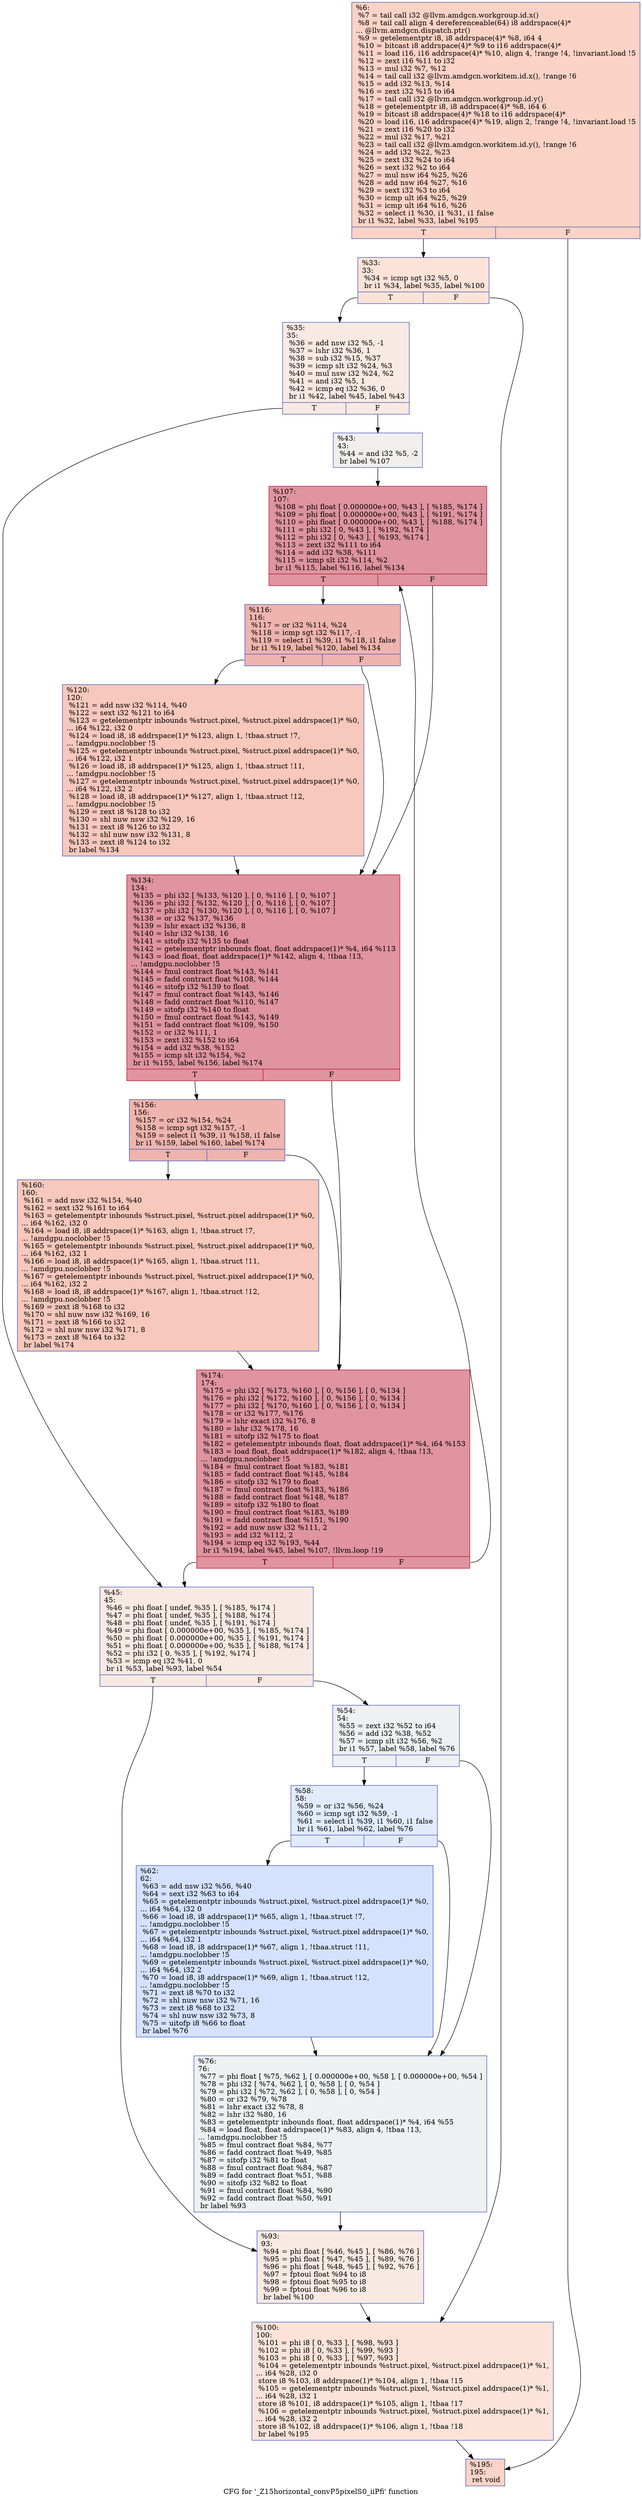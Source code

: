 digraph "CFG for '_Z15horizontal_convP5pixelS0_iiPfi' function" {
	label="CFG for '_Z15horizontal_convP5pixelS0_iiPfi' function";

	Node0x617fe80 [shape=record,color="#3d50c3ff", style=filled, fillcolor="#f59c7d70",label="{%6:\l  %7 = tail call i32 @llvm.amdgcn.workgroup.id.x()\l  %8 = tail call align 4 dereferenceable(64) i8 addrspace(4)*\l... @llvm.amdgcn.dispatch.ptr()\l  %9 = getelementptr i8, i8 addrspace(4)* %8, i64 4\l  %10 = bitcast i8 addrspace(4)* %9 to i16 addrspace(4)*\l  %11 = load i16, i16 addrspace(4)* %10, align 4, !range !4, !invariant.load !5\l  %12 = zext i16 %11 to i32\l  %13 = mul i32 %7, %12\l  %14 = tail call i32 @llvm.amdgcn.workitem.id.x(), !range !6\l  %15 = add i32 %13, %14\l  %16 = zext i32 %15 to i64\l  %17 = tail call i32 @llvm.amdgcn.workgroup.id.y()\l  %18 = getelementptr i8, i8 addrspace(4)* %8, i64 6\l  %19 = bitcast i8 addrspace(4)* %18 to i16 addrspace(4)*\l  %20 = load i16, i16 addrspace(4)* %19, align 2, !range !4, !invariant.load !5\l  %21 = zext i16 %20 to i32\l  %22 = mul i32 %17, %21\l  %23 = tail call i32 @llvm.amdgcn.workitem.id.y(), !range !6\l  %24 = add i32 %22, %23\l  %25 = zext i32 %24 to i64\l  %26 = sext i32 %2 to i64\l  %27 = mul nsw i64 %25, %26\l  %28 = add nsw i64 %27, %16\l  %29 = sext i32 %3 to i64\l  %30 = icmp ult i64 %25, %29\l  %31 = icmp ult i64 %16, %26\l  %32 = select i1 %30, i1 %31, i1 false\l  br i1 %32, label %33, label %195\l|{<s0>T|<s1>F}}"];
	Node0x617fe80:s0 -> Node0x61845f0;
	Node0x617fe80:s1 -> Node0x6184680;
	Node0x61845f0 [shape=record,color="#3d50c3ff", style=filled, fillcolor="#f6bfa670",label="{%33:\l33:                                               \l  %34 = icmp sgt i32 %5, 0\l  br i1 %34, label %35, label %100\l|{<s0>T|<s1>F}}"];
	Node0x61845f0:s0 -> Node0x6186820;
	Node0x61845f0:s1 -> Node0x6186870;
	Node0x6186820 [shape=record,color="#3d50c3ff", style=filled, fillcolor="#efcebd70",label="{%35:\l35:                                               \l  %36 = add nsw i32 %5, -1\l  %37 = lshr i32 %36, 1\l  %38 = sub i32 %15, %37\l  %39 = icmp slt i32 %24, %3\l  %40 = mul nsw i32 %24, %2\l  %41 = and i32 %5, 1\l  %42 = icmp eq i32 %36, 0\l  br i1 %42, label %45, label %43\l|{<s0>T|<s1>F}}"];
	Node0x6186820:s0 -> Node0x6186e00;
	Node0x6186820:s1 -> Node0x6186e50;
	Node0x6186e50 [shape=record,color="#3d50c3ff", style=filled, fillcolor="#e0dbd870",label="{%43:\l43:                                               \l  %44 = and i32 %5, -2\l  br label %107\l}"];
	Node0x6186e50 -> Node0x6187050;
	Node0x6186e00 [shape=record,color="#3d50c3ff", style=filled, fillcolor="#efcebd70",label="{%45:\l45:                                               \l  %46 = phi float [ undef, %35 ], [ %185, %174 ]\l  %47 = phi float [ undef, %35 ], [ %188, %174 ]\l  %48 = phi float [ undef, %35 ], [ %191, %174 ]\l  %49 = phi float [ 0.000000e+00, %35 ], [ %185, %174 ]\l  %50 = phi float [ 0.000000e+00, %35 ], [ %191, %174 ]\l  %51 = phi float [ 0.000000e+00, %35 ], [ %188, %174 ]\l  %52 = phi i32 [ 0, %35 ], [ %192, %174 ]\l  %53 = icmp eq i32 %41, 0\l  br i1 %53, label %93, label %54\l|{<s0>T|<s1>F}}"];
	Node0x6186e00:s0 -> Node0x61886f0;
	Node0x6186e00:s1 -> Node0x6188780;
	Node0x6188780 [shape=record,color="#3d50c3ff", style=filled, fillcolor="#d9dce170",label="{%54:\l54:                                               \l  %55 = zext i32 %52 to i64\l  %56 = add i32 %38, %52\l  %57 = icmp slt i32 %56, %2\l  br i1 %57, label %58, label %76\l|{<s0>T|<s1>F}}"];
	Node0x6188780:s0 -> Node0x6188a50;
	Node0x6188780:s1 -> Node0x6188aa0;
	Node0x6188a50 [shape=record,color="#3d50c3ff", style=filled, fillcolor="#bbd1f870",label="{%58:\l58:                                               \l  %59 = or i32 %56, %24\l  %60 = icmp sgt i32 %59, -1\l  %61 = select i1 %39, i1 %60, i1 false\l  br i1 %61, label %62, label %76\l|{<s0>T|<s1>F}}"];
	Node0x6188a50:s0 -> Node0x6188db0;
	Node0x6188a50:s1 -> Node0x6188aa0;
	Node0x6188db0 [shape=record,color="#3d50c3ff", style=filled, fillcolor="#9ebeff70",label="{%62:\l62:                                               \l  %63 = add nsw i32 %56, %40\l  %64 = sext i32 %63 to i64\l  %65 = getelementptr inbounds %struct.pixel, %struct.pixel addrspace(1)* %0,\l... i64 %64, i32 0\l  %66 = load i8, i8 addrspace(1)* %65, align 1, !tbaa.struct !7,\l... !amdgpu.noclobber !5\l  %67 = getelementptr inbounds %struct.pixel, %struct.pixel addrspace(1)* %0,\l... i64 %64, i32 1\l  %68 = load i8, i8 addrspace(1)* %67, align 1, !tbaa.struct !11,\l... !amdgpu.noclobber !5\l  %69 = getelementptr inbounds %struct.pixel, %struct.pixel addrspace(1)* %0,\l... i64 %64, i32 2\l  %70 = load i8, i8 addrspace(1)* %69, align 1, !tbaa.struct !12,\l... !amdgpu.noclobber !5\l  %71 = zext i8 %70 to i32\l  %72 = shl nuw nsw i32 %71, 16\l  %73 = zext i8 %68 to i32\l  %74 = shl nuw nsw i32 %73, 8\l  %75 = uitofp i8 %66 to float\l  br label %76\l}"];
	Node0x6188db0 -> Node0x6188aa0;
	Node0x6188aa0 [shape=record,color="#3d50c3ff", style=filled, fillcolor="#d9dce170",label="{%76:\l76:                                               \l  %77 = phi float [ %75, %62 ], [ 0.000000e+00, %58 ], [ 0.000000e+00, %54 ]\l  %78 = phi i32 [ %74, %62 ], [ 0, %58 ], [ 0, %54 ]\l  %79 = phi i32 [ %72, %62 ], [ 0, %58 ], [ 0, %54 ]\l  %80 = or i32 %79, %78\l  %81 = lshr exact i32 %78, 8\l  %82 = lshr i32 %80, 16\l  %83 = getelementptr inbounds float, float addrspace(1)* %4, i64 %55\l  %84 = load float, float addrspace(1)* %83, align 4, !tbaa !13,\l... !amdgpu.noclobber !5\l  %85 = fmul contract float %84, %77\l  %86 = fadd contract float %49, %85\l  %87 = sitofp i32 %81 to float\l  %88 = fmul contract float %84, %87\l  %89 = fadd contract float %51, %88\l  %90 = sitofp i32 %82 to float\l  %91 = fmul contract float %84, %90\l  %92 = fadd contract float %50, %91\l  br label %93\l}"];
	Node0x6188aa0 -> Node0x61886f0;
	Node0x61886f0 [shape=record,color="#3d50c3ff", style=filled, fillcolor="#efcebd70",label="{%93:\l93:                                               \l  %94 = phi float [ %46, %45 ], [ %86, %76 ]\l  %95 = phi float [ %47, %45 ], [ %89, %76 ]\l  %96 = phi float [ %48, %45 ], [ %92, %76 ]\l  %97 = fptoui float %94 to i8\l  %98 = fptoui float %95 to i8\l  %99 = fptoui float %96 to i8\l  br label %100\l}"];
	Node0x61886f0 -> Node0x6186870;
	Node0x6186870 [shape=record,color="#3d50c3ff", style=filled, fillcolor="#f6bfa670",label="{%100:\l100:                                              \l  %101 = phi i8 [ 0, %33 ], [ %98, %93 ]\l  %102 = phi i8 [ 0, %33 ], [ %99, %93 ]\l  %103 = phi i8 [ 0, %33 ], [ %97, %93 ]\l  %104 = getelementptr inbounds %struct.pixel, %struct.pixel addrspace(1)* %1,\l... i64 %28, i32 0\l  store i8 %103, i8 addrspace(1)* %104, align 1, !tbaa !15\l  %105 = getelementptr inbounds %struct.pixel, %struct.pixel addrspace(1)* %1,\l... i64 %28, i32 1\l  store i8 %101, i8 addrspace(1)* %105, align 1, !tbaa !17\l  %106 = getelementptr inbounds %struct.pixel, %struct.pixel addrspace(1)* %1,\l... i64 %28, i32 2\l  store i8 %102, i8 addrspace(1)* %106, align 1, !tbaa !18\l  br label %195\l}"];
	Node0x6186870 -> Node0x6184680;
	Node0x6187050 [shape=record,color="#b70d28ff", style=filled, fillcolor="#b70d2870",label="{%107:\l107:                                              \l  %108 = phi float [ 0.000000e+00, %43 ], [ %185, %174 ]\l  %109 = phi float [ 0.000000e+00, %43 ], [ %191, %174 ]\l  %110 = phi float [ 0.000000e+00, %43 ], [ %188, %174 ]\l  %111 = phi i32 [ 0, %43 ], [ %192, %174 ]\l  %112 = phi i32 [ 0, %43 ], [ %193, %174 ]\l  %113 = zext i32 %111 to i64\l  %114 = add i32 %38, %111\l  %115 = icmp slt i32 %114, %2\l  br i1 %115, label %116, label %134\l|{<s0>T|<s1>F}}"];
	Node0x6187050:s0 -> Node0x618bb50;
	Node0x6187050:s1 -> Node0x618bbe0;
	Node0x618bb50 [shape=record,color="#3d50c3ff", style=filled, fillcolor="#d8564670",label="{%116:\l116:                                              \l  %117 = or i32 %114, %24\l  %118 = icmp sgt i32 %117, -1\l  %119 = select i1 %39, i1 %118, i1 false\l  br i1 %119, label %120, label %134\l|{<s0>T|<s1>F}}"];
	Node0x618bb50:s0 -> Node0x618bef0;
	Node0x618bb50:s1 -> Node0x618bbe0;
	Node0x618bef0 [shape=record,color="#3d50c3ff", style=filled, fillcolor="#ed836670",label="{%120:\l120:                                              \l  %121 = add nsw i32 %114, %40\l  %122 = sext i32 %121 to i64\l  %123 = getelementptr inbounds %struct.pixel, %struct.pixel addrspace(1)* %0,\l... i64 %122, i32 0\l  %124 = load i8, i8 addrspace(1)* %123, align 1, !tbaa.struct !7,\l... !amdgpu.noclobber !5\l  %125 = getelementptr inbounds %struct.pixel, %struct.pixel addrspace(1)* %0,\l... i64 %122, i32 1\l  %126 = load i8, i8 addrspace(1)* %125, align 1, !tbaa.struct !11,\l... !amdgpu.noclobber !5\l  %127 = getelementptr inbounds %struct.pixel, %struct.pixel addrspace(1)* %0,\l... i64 %122, i32 2\l  %128 = load i8, i8 addrspace(1)* %127, align 1, !tbaa.struct !12,\l... !amdgpu.noclobber !5\l  %129 = zext i8 %128 to i32\l  %130 = shl nuw nsw i32 %129, 16\l  %131 = zext i8 %126 to i32\l  %132 = shl nuw nsw i32 %131, 8\l  %133 = zext i8 %124 to i32\l  br label %134\l}"];
	Node0x618bef0 -> Node0x618bbe0;
	Node0x618bbe0 [shape=record,color="#b70d28ff", style=filled, fillcolor="#b70d2870",label="{%134:\l134:                                              \l  %135 = phi i32 [ %133, %120 ], [ 0, %116 ], [ 0, %107 ]\l  %136 = phi i32 [ %132, %120 ], [ 0, %116 ], [ 0, %107 ]\l  %137 = phi i32 [ %130, %120 ], [ 0, %116 ], [ 0, %107 ]\l  %138 = or i32 %137, %136\l  %139 = lshr exact i32 %136, 8\l  %140 = lshr i32 %138, 16\l  %141 = sitofp i32 %135 to float\l  %142 = getelementptr inbounds float, float addrspace(1)* %4, i64 %113\l  %143 = load float, float addrspace(1)* %142, align 4, !tbaa !13,\l... !amdgpu.noclobber !5\l  %144 = fmul contract float %143, %141\l  %145 = fadd contract float %108, %144\l  %146 = sitofp i32 %139 to float\l  %147 = fmul contract float %143, %146\l  %148 = fadd contract float %110, %147\l  %149 = sitofp i32 %140 to float\l  %150 = fmul contract float %143, %149\l  %151 = fadd contract float %109, %150\l  %152 = or i32 %111, 1\l  %153 = zext i32 %152 to i64\l  %154 = add i32 %38, %152\l  %155 = icmp slt i32 %154, %2\l  br i1 %155, label %156, label %174\l|{<s0>T|<s1>F}}"];
	Node0x618bbe0:s0 -> Node0x618f030;
	Node0x618bbe0:s1 -> Node0x6187560;
	Node0x618f030 [shape=record,color="#3d50c3ff", style=filled, fillcolor="#d8564670",label="{%156:\l156:                                              \l  %157 = or i32 %154, %24\l  %158 = icmp sgt i32 %157, -1\l  %159 = select i1 %39, i1 %158, i1 false\l  br i1 %159, label %160, label %174\l|{<s0>T|<s1>F}}"];
	Node0x618f030:s0 -> Node0x618f340;
	Node0x618f030:s1 -> Node0x6187560;
	Node0x618f340 [shape=record,color="#3d50c3ff", style=filled, fillcolor="#ed836670",label="{%160:\l160:                                              \l  %161 = add nsw i32 %154, %40\l  %162 = sext i32 %161 to i64\l  %163 = getelementptr inbounds %struct.pixel, %struct.pixel addrspace(1)* %0,\l... i64 %162, i32 0\l  %164 = load i8, i8 addrspace(1)* %163, align 1, !tbaa.struct !7,\l... !amdgpu.noclobber !5\l  %165 = getelementptr inbounds %struct.pixel, %struct.pixel addrspace(1)* %0,\l... i64 %162, i32 1\l  %166 = load i8, i8 addrspace(1)* %165, align 1, !tbaa.struct !11,\l... !amdgpu.noclobber !5\l  %167 = getelementptr inbounds %struct.pixel, %struct.pixel addrspace(1)* %0,\l... i64 %162, i32 2\l  %168 = load i8, i8 addrspace(1)* %167, align 1, !tbaa.struct !12,\l... !amdgpu.noclobber !5\l  %169 = zext i8 %168 to i32\l  %170 = shl nuw nsw i32 %169, 16\l  %171 = zext i8 %166 to i32\l  %172 = shl nuw nsw i32 %171, 8\l  %173 = zext i8 %164 to i32\l  br label %174\l}"];
	Node0x618f340 -> Node0x6187560;
	Node0x6187560 [shape=record,color="#b70d28ff", style=filled, fillcolor="#b70d2870",label="{%174:\l174:                                              \l  %175 = phi i32 [ %173, %160 ], [ 0, %156 ], [ 0, %134 ]\l  %176 = phi i32 [ %172, %160 ], [ 0, %156 ], [ 0, %134 ]\l  %177 = phi i32 [ %170, %160 ], [ 0, %156 ], [ 0, %134 ]\l  %178 = or i32 %177, %176\l  %179 = lshr exact i32 %176, 8\l  %180 = lshr i32 %178, 16\l  %181 = sitofp i32 %175 to float\l  %182 = getelementptr inbounds float, float addrspace(1)* %4, i64 %153\l  %183 = load float, float addrspace(1)* %182, align 4, !tbaa !13,\l... !amdgpu.noclobber !5\l  %184 = fmul contract float %183, %181\l  %185 = fadd contract float %145, %184\l  %186 = sitofp i32 %179 to float\l  %187 = fmul contract float %183, %186\l  %188 = fadd contract float %148, %187\l  %189 = sitofp i32 %180 to float\l  %190 = fmul contract float %183, %189\l  %191 = fadd contract float %151, %190\l  %192 = add nuw nsw i32 %111, 2\l  %193 = add i32 %112, 2\l  %194 = icmp eq i32 %193, %44\l  br i1 %194, label %45, label %107, !llvm.loop !19\l|{<s0>T|<s1>F}}"];
	Node0x6187560:s0 -> Node0x6186e00;
	Node0x6187560:s1 -> Node0x6187050;
	Node0x6184680 [shape=record,color="#3d50c3ff", style=filled, fillcolor="#f59c7d70",label="{%195:\l195:                                              \l  ret void\l}"];
}
